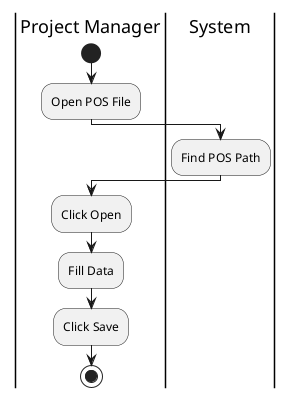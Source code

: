 @startuml
|Project Manager|
start
:Open POS File;
|System|
:Find POS Path;
|Project Manager|
:Click Open;
:Fill Data;
:Click Save;
stop
@enduml
